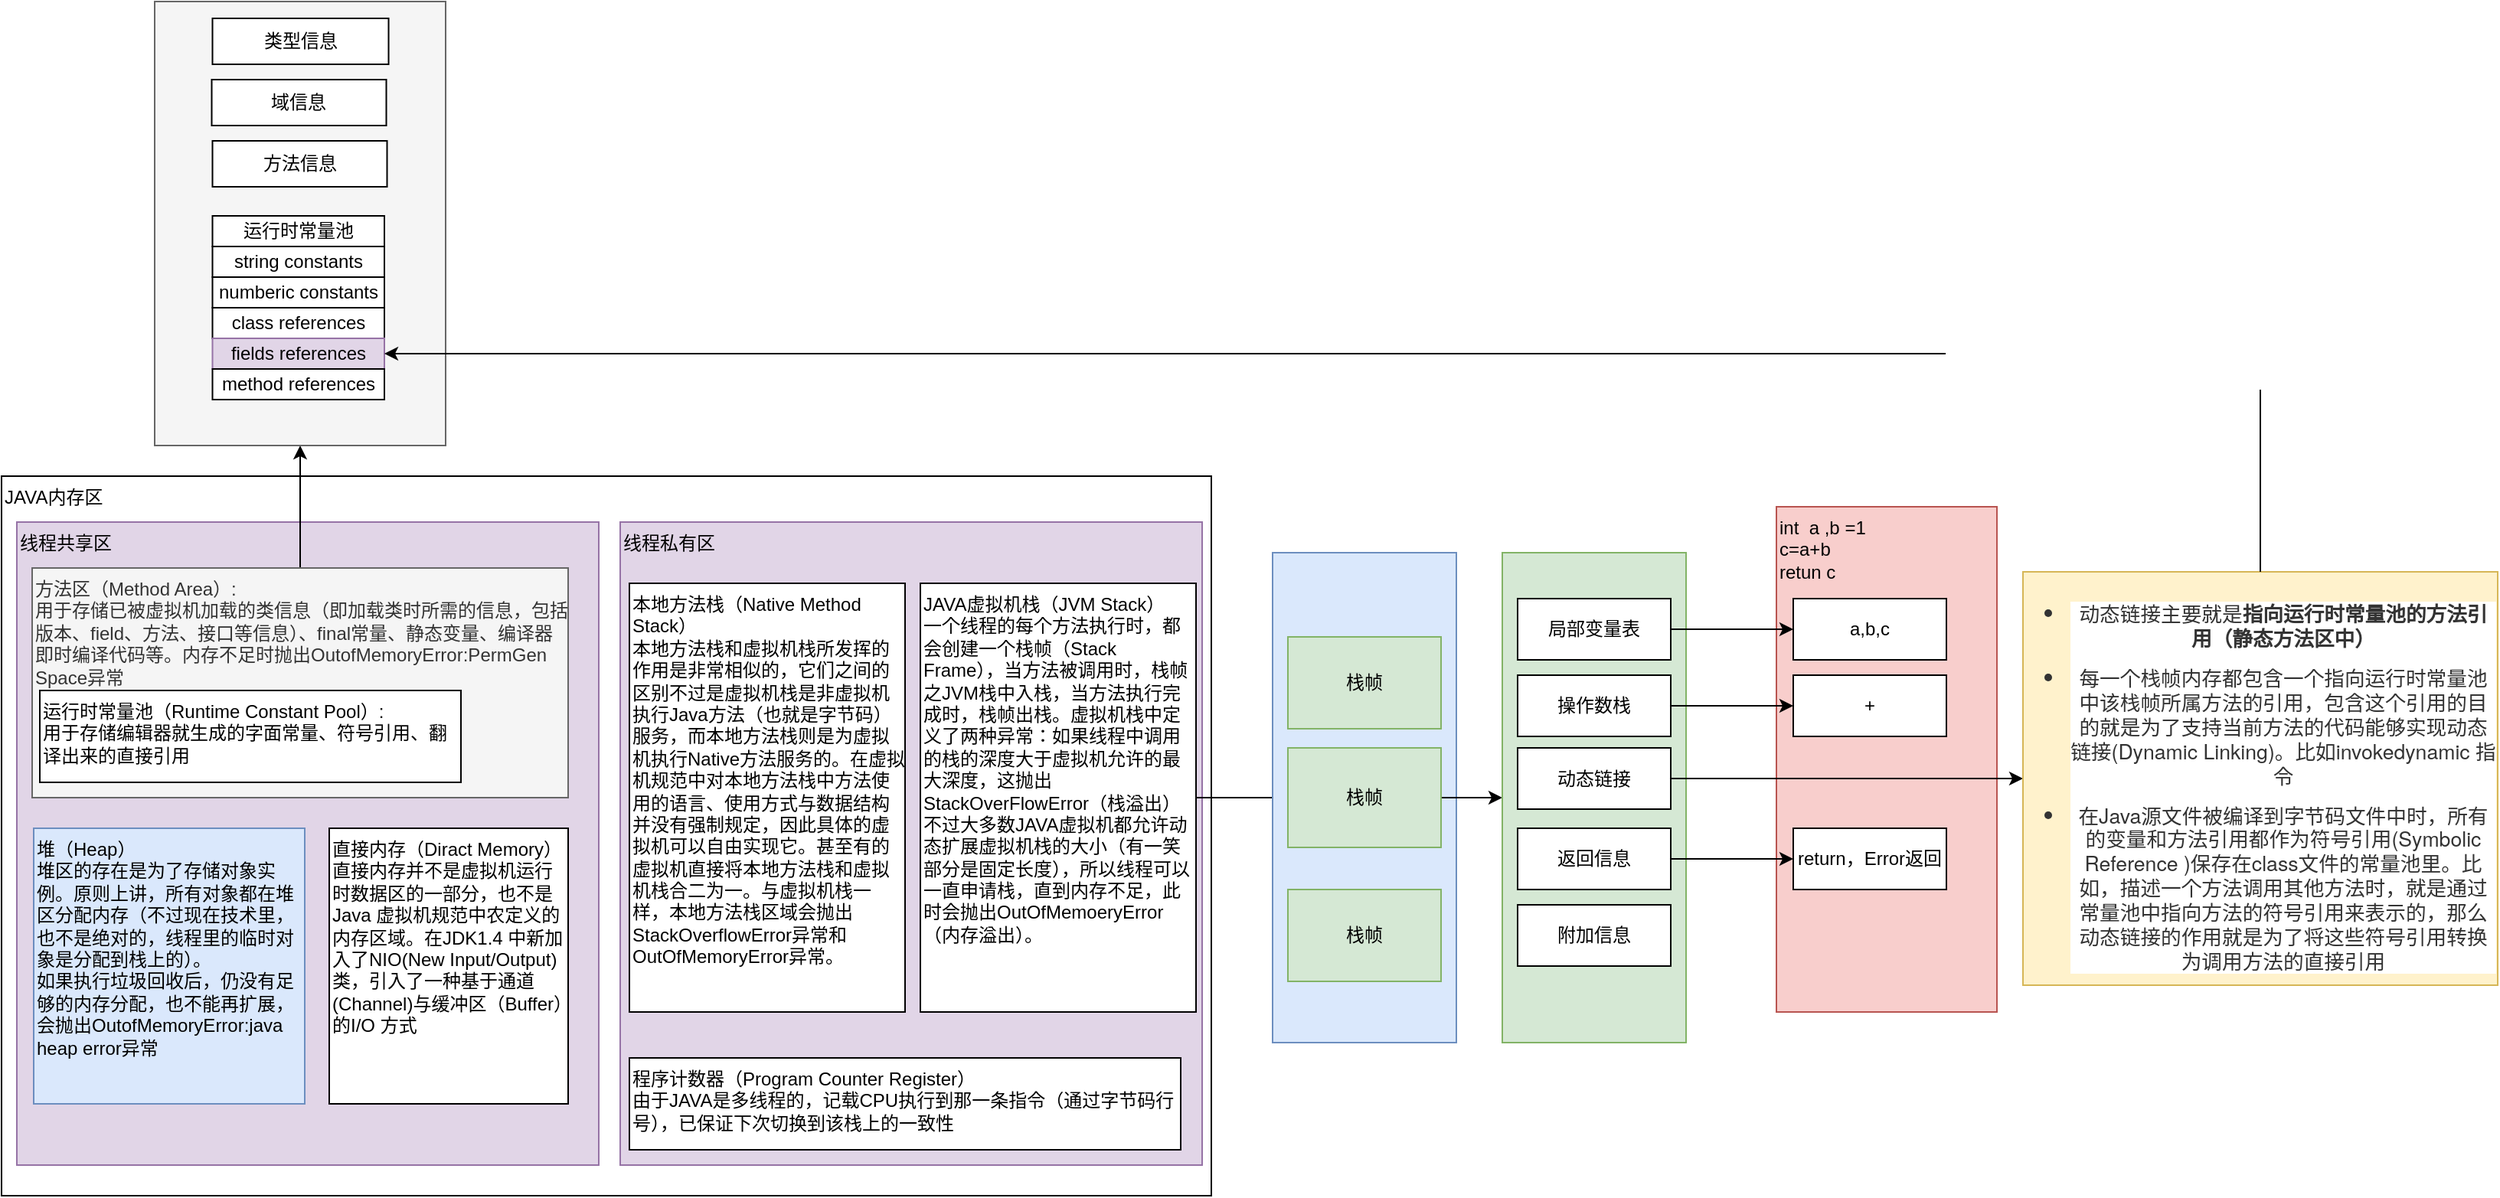 <mxfile version="17.2.5" type="github" pages="5">
  <diagram id="TDiGAL2X2Zq-7PlaV9LO" name="JVM全景">
    <mxGraphModel dx="1038" dy="2878" grid="1" gridSize="10" guides="1" tooltips="1" connect="1" arrows="1" fold="1" page="1" pageScale="1" pageWidth="827" pageHeight="1169" math="0" shadow="0">
      <root>
        <mxCell id="0" />
        <mxCell id="1" parent="0" />
        <mxCell id="9E3KLxwtJvIrnutbp77t-42" value="&lt;span style=&quot;&quot;&gt;int&amp;nbsp; a ,b =1&lt;/span&gt;&lt;br style=&quot;&quot;&gt;&lt;span style=&quot;&quot;&gt;c=a+b&lt;/span&gt;&lt;br style=&quot;&quot;&gt;&lt;div style=&quot;&quot;&gt;&lt;span&gt;retun c&lt;/span&gt;&lt;/div&gt;" style="rounded=0;whiteSpace=wrap;html=1;align=left;verticalAlign=top;fillColor=#f8cecc;strokeColor=#b85450;" parent="1" vertex="1">
          <mxGeometry x="1169" y="-1120" width="144" height="330" as="geometry" />
        </mxCell>
        <mxCell id="9E3KLxwtJvIrnutbp77t-6" value="JAVA内存区" style="rounded=0;whiteSpace=wrap;html=1;align=left;verticalAlign=top;" parent="1" vertex="1">
          <mxGeometry x="10" y="-1140" width="790" height="470" as="geometry" />
        </mxCell>
        <mxCell id="9E3KLxwtJvIrnutbp77t-7" value="线程共享区" style="rounded=0;whiteSpace=wrap;html=1;align=left;verticalAlign=top;fillColor=#e1d5e7;strokeColor=#9673a6;" parent="1" vertex="1">
          <mxGeometry x="20" y="-1110" width="380" height="420" as="geometry" />
        </mxCell>
        <mxCell id="9E3KLxwtJvIrnutbp77t-8" value="线程私有区" style="rounded=0;whiteSpace=wrap;html=1;align=left;verticalAlign=top;fillColor=#e1d5e7;strokeColor=#9673a6;" parent="1" vertex="1">
          <mxGeometry x="414" y="-1110" width="380" height="420" as="geometry" />
        </mxCell>
        <mxCell id="9E3KLxwtJvIrnutbp77t-48" value="" style="edgeStyle=orthogonalEdgeStyle;rounded=0;orthogonalLoop=1;jettySize=auto;html=1;" parent="1" source="9E3KLxwtJvIrnutbp77t-9" target="9E3KLxwtJvIrnutbp77t-47" edge="1">
          <mxGeometry relative="1" as="geometry" />
        </mxCell>
        <mxCell id="9E3KLxwtJvIrnutbp77t-9" value="方法区（Method Area）:&lt;br&gt;用于存储已被虚拟机加载的类信息（即加载类时所需的信息，包括版本、field、方法、接口等信息）、final常量、静态变量、编译器即时编译代码等。内存不足时抛出OutofMemoryError:PermGen Space异常" style="rounded=0;whiteSpace=wrap;html=1;align=left;verticalAlign=top;fillColor=#f5f5f5;fontColor=#333333;strokeColor=#666666;" parent="1" vertex="1">
          <mxGeometry x="30" y="-1080" width="350" height="150" as="geometry" />
        </mxCell>
        <mxCell id="9E3KLxwtJvIrnutbp77t-10" value="运行时常量池（Runtime Constant Pool）:&lt;br&gt;用于存储编辑器就生成的字面常量、符号引用、翻译出来的直接引用" style="rounded=0;whiteSpace=wrap;html=1;align=left;verticalAlign=top;" parent="1" vertex="1">
          <mxGeometry x="35" y="-1000" width="275" height="60" as="geometry" />
        </mxCell>
        <mxCell id="9E3KLxwtJvIrnutbp77t-11" value="堆（Heap）&lt;br&gt;堆区的存在是为了存储对象实例。原则上讲，所有对象都在堆区分配内存（不过现在技术里，也不是绝对的，线程里的临时对象是分配到栈上的）。&lt;br&gt;如果执行垃圾回收后，仍没有足够的内存分配，也不能再扩展，会抛出OutofMemoryError:java heap error异常" style="rounded=0;whiteSpace=wrap;html=1;align=left;verticalAlign=top;fillColor=#dae8fc;strokeColor=#6c8ebf;" parent="1" vertex="1">
          <mxGeometry x="31" y="-910" width="177" height="180" as="geometry" />
        </mxCell>
        <mxCell id="9E3KLxwtJvIrnutbp77t-12" value="直接内存（Diract Memory）&lt;br&gt;&lt;div&gt;直接内存并不是虚拟机运行时数据区的一部分，也不是Java 虚拟机规范中农定义的内存区域。在JDK1.4 中新加入了NIO(New Input/Output)类，引入了一种基于通道(Channel)与缓冲区（Buffer）的I/O 方式&lt;/div&gt;" style="rounded=0;whiteSpace=wrap;html=1;align=left;verticalAlign=top;" parent="1" vertex="1">
          <mxGeometry x="224" y="-910" width="156" height="180" as="geometry" />
        </mxCell>
        <mxCell id="9E3KLxwtJvIrnutbp77t-13" value="本地方法栈（Native Method Stack）&lt;br&gt;&lt;div&gt;本地方法栈和虚拟机栈所发挥的作用是非常相似的，它们之间的区别不过是虚拟机栈是非虚拟机执行Java方法（也就是字节码）服务，而本地方法栈则是为虚拟机执行Native方法服务的。在虚拟机规范中对本地方法栈中方法使用的语言、使用方式与数据结构并没有强制规定，因此具体的虚拟机可以自由实现它。甚至有的虚拟机直接将本地方法栈和虚拟机栈合二为一。与虚拟机栈一样，本地方法栈区域会抛出StackOverflowError异常和OutOfMemoryError异常。&lt;/div&gt;" style="rounded=0;whiteSpace=wrap;html=1;align=left;verticalAlign=top;" parent="1" vertex="1">
          <mxGeometry x="420" y="-1070" width="180" height="280" as="geometry" />
        </mxCell>
        <mxCell id="9E3KLxwtJvIrnutbp77t-14" value="JAVA虚拟机栈（JVM Stack）&lt;br&gt;一个线程的每个方法执行时，都会创建一个栈帧（Stack Frame），当方法被调用时，栈帧之JVM栈中入栈，当方法执行完成时，栈帧出栈。虚拟机栈中定义了两种异常：如果线程中调用的栈的深度大于虚拟机允许的最大深度，这抛出StackOverFlowError（栈溢出）不过大多数JAVA虚拟机都允许动态扩展虚拟机栈的大小（有一笑部分是固定长度），所以线程可以一直申请栈，直到内存不足，此时会抛出OutOfMemoeryError（内存溢出）。" style="rounded=0;whiteSpace=wrap;html=1;align=left;verticalAlign=top;" parent="1" vertex="1">
          <mxGeometry x="610" y="-1070" width="180" height="280" as="geometry" />
        </mxCell>
        <mxCell id="9E3KLxwtJvIrnutbp77t-15" value="" style="endArrow=none;html=1;rounded=0;exitX=1;exitY=0.5;exitDx=0;exitDy=0;" parent="1" source="9E3KLxwtJvIrnutbp77t-14" edge="1">
          <mxGeometry width="50" height="50" relative="1" as="geometry">
            <mxPoint x="790" y="-880" as="sourcePoint" />
            <mxPoint x="840" y="-930" as="targetPoint" />
          </mxGeometry>
        </mxCell>
        <mxCell id="9E3KLxwtJvIrnutbp77t-16" value="" style="rounded=0;whiteSpace=wrap;html=1;fillColor=#dae8fc;strokeColor=#6c8ebf;" parent="1" vertex="1">
          <mxGeometry x="840" y="-1090" width="120" height="320" as="geometry" />
        </mxCell>
        <mxCell id="9E3KLxwtJvIrnutbp77t-19" value="栈帧" style="rounded=0;whiteSpace=wrap;html=1;fillColor=#d5e8d4;strokeColor=#82b366;" parent="1" vertex="1">
          <mxGeometry x="850" y="-1035" width="100" height="60" as="geometry" />
        </mxCell>
        <mxCell id="9E3KLxwtJvIrnutbp77t-22" style="edgeStyle=orthogonalEdgeStyle;rounded=0;orthogonalLoop=1;jettySize=auto;html=1;exitX=1;exitY=0.5;exitDx=0;exitDy=0;" parent="1" source="9E3KLxwtJvIrnutbp77t-20" edge="1">
          <mxGeometry relative="1" as="geometry">
            <mxPoint x="990" y="-930" as="targetPoint" />
          </mxGeometry>
        </mxCell>
        <mxCell id="9E3KLxwtJvIrnutbp77t-20" value="栈帧" style="rounded=0;whiteSpace=wrap;html=1;fillColor=#d5e8d4;strokeColor=#82b366;" parent="1" vertex="1">
          <mxGeometry x="850" y="-962.5" width="100" height="65" as="geometry" />
        </mxCell>
        <mxCell id="9E3KLxwtJvIrnutbp77t-21" value="栈帧" style="rounded=0;whiteSpace=wrap;html=1;fillColor=#d5e8d4;strokeColor=#82b366;" parent="1" vertex="1">
          <mxGeometry x="850" y="-870" width="100" height="60" as="geometry" />
        </mxCell>
        <mxCell id="9E3KLxwtJvIrnutbp77t-23" value="" style="rounded=0;whiteSpace=wrap;html=1;fillColor=#d5e8d4;strokeColor=#82b366;" parent="1" vertex="1">
          <mxGeometry x="990" y="-1090" width="120" height="320" as="geometry" />
        </mxCell>
        <mxCell id="9E3KLxwtJvIrnutbp77t-32" value="" style="edgeStyle=orthogonalEdgeStyle;rounded=0;orthogonalLoop=1;jettySize=auto;html=1;" parent="1" source="9E3KLxwtJvIrnutbp77t-24" target="9E3KLxwtJvIrnutbp77t-31" edge="1">
          <mxGeometry relative="1" as="geometry" />
        </mxCell>
        <mxCell id="9E3KLxwtJvIrnutbp77t-24" value="局部变量表" style="rounded=0;whiteSpace=wrap;html=1;" parent="1" vertex="1">
          <mxGeometry x="1000" y="-1060" width="100" height="40" as="geometry" />
        </mxCell>
        <mxCell id="9E3KLxwtJvIrnutbp77t-39" value="" style="edgeStyle=orthogonalEdgeStyle;rounded=0;orthogonalLoop=1;jettySize=auto;html=1;" parent="1" source="9E3KLxwtJvIrnutbp77t-25" target="9E3KLxwtJvIrnutbp77t-38" edge="1">
          <mxGeometry relative="1" as="geometry" />
        </mxCell>
        <mxCell id="9E3KLxwtJvIrnutbp77t-25" value="操作数栈" style="rounded=0;whiteSpace=wrap;html=1;" parent="1" vertex="1">
          <mxGeometry x="1000" y="-1010" width="100" height="40" as="geometry" />
        </mxCell>
        <mxCell id="9E3KLxwtJvIrnutbp77t-45" value="" style="edgeStyle=orthogonalEdgeStyle;rounded=0;orthogonalLoop=1;jettySize=auto;html=1;" parent="1" source="9E3KLxwtJvIrnutbp77t-26" target="9E3KLxwtJvIrnutbp77t-44" edge="1">
          <mxGeometry relative="1" as="geometry" />
        </mxCell>
        <mxCell id="9E3KLxwtJvIrnutbp77t-26" value="动态链接" style="rounded=0;whiteSpace=wrap;html=1;" parent="1" vertex="1">
          <mxGeometry x="1000" y="-962.5" width="100" height="40" as="geometry" />
        </mxCell>
        <mxCell id="9E3KLxwtJvIrnutbp77t-41" value="" style="edgeStyle=orthogonalEdgeStyle;rounded=0;orthogonalLoop=1;jettySize=auto;html=1;" parent="1" source="9E3KLxwtJvIrnutbp77t-27" target="9E3KLxwtJvIrnutbp77t-40" edge="1">
          <mxGeometry relative="1" as="geometry" />
        </mxCell>
        <mxCell id="9E3KLxwtJvIrnutbp77t-27" value="返回信息" style="rounded=0;whiteSpace=wrap;html=1;" parent="1" vertex="1">
          <mxGeometry x="1000" y="-910" width="100" height="40" as="geometry" />
        </mxCell>
        <mxCell id="9E3KLxwtJvIrnutbp77t-28" value="附加信息" style="rounded=0;whiteSpace=wrap;html=1;" parent="1" vertex="1">
          <mxGeometry x="1000" y="-860" width="100" height="40" as="geometry" />
        </mxCell>
        <mxCell id="9E3KLxwtJvIrnutbp77t-31" value="a,b,c" style="rounded=0;whiteSpace=wrap;html=1;" parent="1" vertex="1">
          <mxGeometry x="1180" y="-1060" width="100" height="40" as="geometry" />
        </mxCell>
        <mxCell id="9E3KLxwtJvIrnutbp77t-38" value="+" style="rounded=0;whiteSpace=wrap;html=1;" parent="1" vertex="1">
          <mxGeometry x="1180" y="-1010" width="100" height="40" as="geometry" />
        </mxCell>
        <mxCell id="9E3KLxwtJvIrnutbp77t-40" value="return，Error返回" style="rounded=0;whiteSpace=wrap;html=1;" parent="1" vertex="1">
          <mxGeometry x="1180" y="-910" width="100" height="40" as="geometry" />
        </mxCell>
        <mxCell id="9E3KLxwtJvIrnutbp77t-44" value="&lt;ul style=&quot;margin: 0px 0px 0px 30px ; padding: 0px ; color: rgb(51 , 51 , 51) ; font-family: &amp;#34;pingfang sc&amp;#34; , &amp;#34;microsoft yahei&amp;#34; , &amp;#34;helvetica neue&amp;#34; , &amp;#34;helvetica&amp;#34; , &amp;#34;arial&amp;#34; , sans-serif ; font-size: 13.333px ; background-color: rgb(255 , 255 , 255)&quot;&gt;&lt;li id=&quot;35-动态链接或指向运行时常量池的方法引用&quot; style=&quot;margin: 0px ; padding: 0px ; list-style: disc&quot;&gt;&lt;p style=&quot;margin: 10px auto ; padding: 0px&quot;&gt;动态链接主要就是&lt;strong style=&quot;margin: 0px ; padding: 0px&quot;&gt;指向运行时常量池的方法引用（静态方法区中）&lt;/strong&gt;&lt;/p&gt;&lt;/li&gt;&lt;li id=&quot;35-动态链接或指向运行时常量池的方法引用&quot; style=&quot;margin: 0px ; padding: 0px ; list-style: disc&quot;&gt;&lt;p style=&quot;margin: 10px auto ; padding: 0px&quot;&gt;每一个栈帧内存都包含一个指向运行时常量池中该栈帧所属方法的引用，包含这个引用的目的就是为了支持当前方法的代码能够实现动态链接(Dynamic Linking)。比如invokedynamic 指令&lt;/p&gt;&lt;/li&gt;&lt;li style=&quot;margin: 0px ; padding: 0px ; list-style: disc&quot;&gt;在Java源文件被编译到字节码文件中时，所有的变量和方法引用都作为符号引用(Symbolic Reference )保存在class文件的常量池里。比如，描述一个方法调用其他方法时，就是通过常量池中指向方法的符号引用来表示的，那么动态链接的作用就是为了将这些符号引用转换为调用方法的直接引用&lt;/li&gt;&lt;/ul&gt;" style="whiteSpace=wrap;html=1;rounded=0;fillColor=#fff2cc;strokeColor=#d6b656;" parent="1" vertex="1">
          <mxGeometry x="1330" y="-1077.5" width="310" height="270" as="geometry" />
        </mxCell>
        <mxCell id="9E3KLxwtJvIrnutbp77t-62" value="" style="group" parent="1" vertex="1" connectable="0">
          <mxGeometry x="110" y="-1450" width="190" height="290" as="geometry" />
        </mxCell>
        <mxCell id="9E3KLxwtJvIrnutbp77t-47" value="" style="rounded=0;whiteSpace=wrap;html=1;align=left;verticalAlign=top;fillColor=#f5f5f5;fontColor=#333333;strokeColor=#666666;" parent="9E3KLxwtJvIrnutbp77t-62" vertex="1">
          <mxGeometry width="190" height="290" as="geometry" />
        </mxCell>
        <mxCell id="9E3KLxwtJvIrnutbp77t-49" value="类型信息" style="rounded=0;whiteSpace=wrap;html=1;" parent="9E3KLxwtJvIrnutbp77t-62" vertex="1">
          <mxGeometry x="37.75" y="11" width="115" height="30" as="geometry" />
        </mxCell>
        <mxCell id="9E3KLxwtJvIrnutbp77t-50" value="域信息" style="rounded=0;whiteSpace=wrap;html=1;" parent="9E3KLxwtJvIrnutbp77t-62" vertex="1">
          <mxGeometry x="37.25" y="51" width="114" height="30" as="geometry" />
        </mxCell>
        <mxCell id="9E3KLxwtJvIrnutbp77t-51" value="方法信息" style="rounded=0;whiteSpace=wrap;html=1;" parent="9E3KLxwtJvIrnutbp77t-62" vertex="1">
          <mxGeometry x="37.75" y="91" width="114" height="30" as="geometry" />
        </mxCell>
        <mxCell id="9E3KLxwtJvIrnutbp77t-55" value="运行时常量池" style="rounded=0;whiteSpace=wrap;html=1;" parent="9E3KLxwtJvIrnutbp77t-62" vertex="1">
          <mxGeometry x="37.75" y="140" width="112.25" height="20" as="geometry" />
        </mxCell>
        <mxCell id="9E3KLxwtJvIrnutbp77t-56" value="string constants" style="rounded=0;whiteSpace=wrap;html=1;" parent="9E3KLxwtJvIrnutbp77t-62" vertex="1">
          <mxGeometry x="37.75" y="160" width="112.25" height="20" as="geometry" />
        </mxCell>
        <mxCell id="9E3KLxwtJvIrnutbp77t-57" value="numberic constants" style="rounded=0;whiteSpace=wrap;html=1;" parent="9E3KLxwtJvIrnutbp77t-62" vertex="1">
          <mxGeometry x="37.75" y="180" width="112.25" height="20" as="geometry" />
        </mxCell>
        <mxCell id="9E3KLxwtJvIrnutbp77t-58" value="class references" style="rounded=0;whiteSpace=wrap;html=1;" parent="9E3KLxwtJvIrnutbp77t-62" vertex="1">
          <mxGeometry x="37.75" y="200" width="112.25" height="20" as="geometry" />
        </mxCell>
        <mxCell id="9E3KLxwtJvIrnutbp77t-59" value="fields references" style="rounded=0;whiteSpace=wrap;html=1;fillColor=#e1d5e7;strokeColor=#9673a6;" parent="9E3KLxwtJvIrnutbp77t-62" vertex="1">
          <mxGeometry x="37.75" y="220" width="112.25" height="20" as="geometry" />
        </mxCell>
        <mxCell id="9E3KLxwtJvIrnutbp77t-60" value="method references" style="rounded=0;whiteSpace=wrap;html=1;" parent="9E3KLxwtJvIrnutbp77t-62" vertex="1">
          <mxGeometry x="37.75" y="240" width="112.25" height="20" as="geometry" />
        </mxCell>
        <mxCell id="9E3KLxwtJvIrnutbp77t-61" style="edgeStyle=orthogonalEdgeStyle;rounded=0;orthogonalLoop=1;jettySize=auto;html=1;exitX=0.5;exitY=0;exitDx=0;exitDy=0;entryX=1;entryY=0.5;entryDx=0;entryDy=0;" parent="1" source="9E3KLxwtJvIrnutbp77t-44" target="9E3KLxwtJvIrnutbp77t-59" edge="1">
          <mxGeometry relative="1" as="geometry" />
        </mxCell>
        <mxCell id="9E3KLxwtJvIrnutbp77t-63" value="程序计数器（Program Counter Register）&lt;br&gt;由于JAVA是多线程的，记载CPU执行到那一条指令（通过字节码行号），已保证下次切换到该栈上的一致性" style="rounded=0;whiteSpace=wrap;html=1;align=left;verticalAlign=top;" parent="1" vertex="1">
          <mxGeometry x="420" y="-760" width="360" height="60" as="geometry" />
        </mxCell>
      </root>
    </mxGraphModel>
  </diagram>
  <diagram id="burU_bkRqCt5qxTcppua" name="数据中心演化史">
    <mxGraphModel dx="1038" dy="540" grid="1" gridSize="10" guides="1" tooltips="1" connect="1" arrows="1" fold="1" page="1" pageScale="1" pageWidth="827" pageHeight="1169" math="0" shadow="0">
      <root>
        <mxCell id="TquE0bGBpItUM3xQhQY0-0" />
        <mxCell id="TquE0bGBpItUM3xQhQY0-1" parent="TquE0bGBpItUM3xQhQY0-0" />
        <mxCell id="TquE0bGBpItUM3xQhQY0-48" value="数据中心演化" style="swimlane;childLayout=stackLayout;resizeParent=1;resizeParentMax=0;startSize=20;" parent="TquE0bGBpItUM3xQhQY0-1" vertex="1">
          <mxGeometry x="80" y="270" width="600" height="360" as="geometry" />
        </mxCell>
        <mxCell id="TquE0bGBpItUM3xQhQY0-49" value="" style="swimlane;startSize=20;" parent="TquE0bGBpItUM3xQhQY0-48" vertex="1">
          <mxGeometry y="20" width="120" height="340" as="geometry" />
        </mxCell>
        <mxCell id="TquE0bGBpItUM3xQhQY0-54" value="数据中心提供" style="whiteSpace=wrap;html=1;" parent="TquE0bGBpItUM3xQhQY0-49" vertex="1">
          <mxGeometry y="21" width="120" height="53" as="geometry" />
        </mxCell>
        <mxCell id="TquE0bGBpItUM3xQhQY0-56" value="应用架构" style="whiteSpace=wrap;html=1;" parent="TquE0bGBpItUM3xQhQY0-49" vertex="1">
          <mxGeometry y="74" width="120" height="53" as="geometry" />
        </mxCell>
        <mxCell id="TquE0bGBpItUM3xQhQY0-57" value="自动化" style="whiteSpace=wrap;html=1;" parent="TquE0bGBpItUM3xQhQY0-49" vertex="1">
          <mxGeometry y="127" width="120" height="53" as="geometry" />
        </mxCell>
        <mxCell id="TquE0bGBpItUM3xQhQY0-58" value="服务创建时间" style="whiteSpace=wrap;html=1;" parent="TquE0bGBpItUM3xQhQY0-49" vertex="1">
          <mxGeometry y="180" width="120" height="53" as="geometry" />
        </mxCell>
        <mxCell id="TquE0bGBpItUM3xQhQY0-59" value="服务生命周期" style="whiteSpace=wrap;html=1;" parent="TquE0bGBpItUM3xQhQY0-49" vertex="1">
          <mxGeometry y="233" width="120" height="53" as="geometry" />
        </mxCell>
        <mxCell id="TquE0bGBpItUM3xQhQY0-60" value="主要产品" style="whiteSpace=wrap;html=1;" parent="TquE0bGBpItUM3xQhQY0-49" vertex="1">
          <mxGeometry y="286" width="120" height="53" as="geometry" />
        </mxCell>
        <mxCell id="TquE0bGBpItUM3xQhQY0-50" value="Gen0 硬件" style="swimlane;startSize=20;" parent="TquE0bGBpItUM3xQhQY0-48" vertex="1">
          <mxGeometry x="120" y="20" width="120" height="340" as="geometry" />
        </mxCell>
        <mxCell id="TquE0bGBpItUM3xQhQY0-61" value="硬件服务器运行单一的服务/应用" style="whiteSpace=wrap;html=1;" parent="TquE0bGBpItUM3xQhQY0-50" vertex="1">
          <mxGeometry y="21" width="120" height="53" as="geometry" />
        </mxCell>
        <mxCell id="TquE0bGBpItUM3xQhQY0-62" value="烟囱" style="whiteSpace=wrap;html=1;" parent="TquE0bGBpItUM3xQhQY0-50" vertex="1">
          <mxGeometry y="74" width="120" height="53" as="geometry" />
        </mxCell>
        <mxCell id="TquE0bGBpItUM3xQhQY0-63" value="无" style="whiteSpace=wrap;html=1;" parent="TquE0bGBpItUM3xQhQY0-50" vertex="1">
          <mxGeometry y="127" width="120" height="53" as="geometry" />
        </mxCell>
        <mxCell id="TquE0bGBpItUM3xQhQY0-64" value="weeks/单" style="whiteSpace=wrap;html=1;" parent="TquE0bGBpItUM3xQhQY0-50" vertex="1">
          <mxGeometry y="180" width="120" height="53" as="geometry" />
        </mxCell>
        <mxCell id="TquE0bGBpItUM3xQhQY0-65" value="年" style="whiteSpace=wrap;html=1;" parent="TquE0bGBpItUM3xQhQY0-50" vertex="1">
          <mxGeometry y="233" width="120" height="53" as="geometry" />
        </mxCell>
        <mxCell id="TquE0bGBpItUM3xQhQY0-66" value="DELL,HP,BIG-IP硬件" style="whiteSpace=wrap;html=1;" parent="TquE0bGBpItUM3xQhQY0-50" vertex="1">
          <mxGeometry y="286" width="120" height="53" as="geometry" />
        </mxCell>
        <mxCell id="TquE0bGBpItUM3xQhQY0-51" value="Gen1 虚拟化" style="swimlane;startSize=20;" parent="TquE0bGBpItUM3xQhQY0-48" vertex="1">
          <mxGeometry x="240" y="20" width="120" height="340" as="geometry" />
        </mxCell>
        <mxCell id="TquE0bGBpItUM3xQhQY0-67" value="硬件服务器运行单一的服务/应用" style="whiteSpace=wrap;html=1;" parent="TquE0bGBpItUM3xQhQY0-51" vertex="1">
          <mxGeometry y="21" width="120" height="53" as="geometry" />
        </mxCell>
        <mxCell id="TquE0bGBpItUM3xQhQY0-68" value="SOA" style="whiteSpace=wrap;html=1;" parent="TquE0bGBpItUM3xQhQY0-51" vertex="1">
          <mxGeometry y="74" width="120" height="53" as="geometry" />
        </mxCell>
        <mxCell id="TquE0bGBpItUM3xQhQY0-69" value="很少" style="whiteSpace=wrap;html=1;" parent="TquE0bGBpItUM3xQhQY0-51" vertex="1">
          <mxGeometry y="127" width="120" height="53" as="geometry" />
        </mxCell>
        <mxCell id="TquE0bGBpItUM3xQhQY0-70" value="days/单" style="whiteSpace=wrap;html=1;" parent="TquE0bGBpItUM3xQhQY0-51" vertex="1">
          <mxGeometry y="180" width="120" height="53" as="geometry" />
        </mxCell>
        <mxCell id="TquE0bGBpItUM3xQhQY0-71" value="年" style="whiteSpace=wrap;html=1;" parent="TquE0bGBpItUM3xQhQY0-51" vertex="1">
          <mxGeometry y="233" width="120" height="53" as="geometry" />
        </mxCell>
        <mxCell id="TquE0bGBpItUM3xQhQY0-72" value="WMWare，Xen，BIG-IP VE" style="whiteSpace=wrap;html=1;" parent="TquE0bGBpItUM3xQhQY0-51" vertex="1">
          <mxGeometry y="286" width="120" height="53" as="geometry" />
        </mxCell>
        <mxCell id="TquE0bGBpItUM3xQhQY0-52" value="Gen2 资源池化" style="swimlane;startSize=20;" parent="TquE0bGBpItUM3xQhQY0-48" vertex="1">
          <mxGeometry x="360" y="20" width="120" height="340" as="geometry" />
        </mxCell>
        <mxCell id="TquE0bGBpItUM3xQhQY0-73" value="虚拟化服务器运行单一的服务/应用" style="whiteSpace=wrap;html=1;" parent="TquE0bGBpItUM3xQhQY0-52" vertex="1">
          <mxGeometry y="21" width="120" height="53" as="geometry" />
        </mxCell>
        <mxCell id="TquE0bGBpItUM3xQhQY0-74" value="服务化" style="whiteSpace=wrap;html=1;" parent="TquE0bGBpItUM3xQhQY0-52" vertex="1">
          <mxGeometry y="74" width="120" height="53" as="geometry" />
        </mxCell>
        <mxCell id="TquE0bGBpItUM3xQhQY0-75" value="混合" style="whiteSpace=wrap;html=1;" parent="TquE0bGBpItUM3xQhQY0-52" vertex="1">
          <mxGeometry y="127" width="120" height="53" as="geometry" />
        </mxCell>
        <mxCell id="TquE0bGBpItUM3xQhQY0-76" value="分钟/自服务+自动扩展" style="whiteSpace=wrap;html=1;" parent="TquE0bGBpItUM3xQhQY0-52" vertex="1">
          <mxGeometry y="180" width="120" height="53" as="geometry" />
        </mxCell>
        <mxCell id="TquE0bGBpItUM3xQhQY0-77" value="月/天" style="whiteSpace=wrap;html=1;" parent="TquE0bGBpItUM3xQhQY0-52" vertex="1">
          <mxGeometry y="233" width="120" height="53" as="geometry" />
        </mxCell>
        <mxCell id="TquE0bGBpItUM3xQhQY0-78" value="AWS,OpenStack,&lt;br&gt;Cisco ACI" style="whiteSpace=wrap;html=1;" parent="TquE0bGBpItUM3xQhQY0-52" vertex="1">
          <mxGeometry y="286" width="120" height="53" as="geometry" />
        </mxCell>
        <mxCell id="TquE0bGBpItUM3xQhQY0-53" value="Gen3 容器化 云化" style="swimlane;startSize=20;" parent="TquE0bGBpItUM3xQhQY0-48" vertex="1">
          <mxGeometry x="480" y="20" width="120" height="340" as="geometry" />
        </mxCell>
        <mxCell id="TquE0bGBpItUM3xQhQY0-79" value="CPU,内存和存储池+Paas框架" style="whiteSpace=wrap;html=1;" parent="TquE0bGBpItUM3xQhQY0-53" vertex="1">
          <mxGeometry y="21" width="120" height="53" as="geometry" />
        </mxCell>
        <mxCell id="TquE0bGBpItUM3xQhQY0-80" value="微服务" style="whiteSpace=wrap;html=1;" parent="TquE0bGBpItUM3xQhQY0-53" vertex="1">
          <mxGeometry y="74" width="120" height="53" as="geometry" />
        </mxCell>
        <mxCell id="TquE0bGBpItUM3xQhQY0-81" value="100%" style="whiteSpace=wrap;html=1;" parent="TquE0bGBpItUM3xQhQY0-53" vertex="1">
          <mxGeometry y="127" width="120" height="53" as="geometry" />
        </mxCell>
        <mxCell id="TquE0bGBpItUM3xQhQY0-82" value="秒" style="whiteSpace=wrap;html=1;" parent="TquE0bGBpItUM3xQhQY0-53" vertex="1">
          <mxGeometry y="180" width="120" height="53" as="geometry" />
        </mxCell>
        <mxCell id="TquE0bGBpItUM3xQhQY0-83" value="秒" style="whiteSpace=wrap;html=1;" parent="TquE0bGBpItUM3xQhQY0-53" vertex="1">
          <mxGeometry y="233" width="120" height="53" as="geometry" />
        </mxCell>
        <mxCell id="TquE0bGBpItUM3xQhQY0-84" value="容器：K8S,DOCKER" style="whiteSpace=wrap;html=1;" parent="TquE0bGBpItUM3xQhQY0-53" vertex="1">
          <mxGeometry y="286" width="120" height="53" as="geometry" />
        </mxCell>
      </root>
    </mxGraphModel>
  </diagram>
  <diagram id="2PSrz5f2pjEyQIpFIhBG" name="FLINK初级">
    <mxGraphModel dx="1038" dy="540" grid="1" gridSize="10" guides="1" tooltips="1" connect="1" arrows="1" fold="1" page="1" pageScale="1" pageWidth="827" pageHeight="1169" math="0" shadow="0">
      <root>
        <mxCell id="eYndfs54rPFblCkkmIbf-0" />
        <mxCell id="eYndfs54rPFblCkkmIbf-1" parent="eYndfs54rPFblCkkmIbf-0" />
        <mxCell id="eYndfs54rPFblCkkmIbf-2" value="手机支付" style="rounded=0;whiteSpace=wrap;html=1;" parent="eYndfs54rPFblCkkmIbf-1" vertex="1">
          <mxGeometry x="80" y="80" width="120" height="60" as="geometry" />
        </mxCell>
        <mxCell id="eYndfs54rPFblCkkmIbf-3" value="网银支付" style="rounded=0;whiteSpace=wrap;html=1;" parent="eYndfs54rPFblCkkmIbf-1" vertex="1">
          <mxGeometry x="80" y="160" width="120" height="60" as="geometry" />
        </mxCell>
        <mxCell id="eYndfs54rPFblCkkmIbf-4" value="ATM支付" style="rounded=0;whiteSpace=wrap;html=1;" parent="eYndfs54rPFblCkkmIbf-1" vertex="1">
          <mxGeometry x="80" y="240" width="120" height="60" as="geometry" />
        </mxCell>
        <mxCell id="eYndfs54rPFblCkkmIbf-5" value="POS支付" style="rounded=0;whiteSpace=wrap;html=1;" parent="eYndfs54rPFblCkkmIbf-1" vertex="1">
          <mxGeometry x="80" y="320" width="120" height="60" as="geometry" />
        </mxCell>
        <mxCell id="eYndfs54rPFblCkkmIbf-23" style="edgeStyle=orthogonalEdgeStyle;rounded=0;orthogonalLoop=1;jettySize=auto;html=1;entryX=0;entryY=0.5;entryDx=0;entryDy=0;" parent="eYndfs54rPFblCkkmIbf-1" source="eYndfs54rPFblCkkmIbf-6" target="eYndfs54rPFblCkkmIbf-14" edge="1">
          <mxGeometry relative="1" as="geometry" />
        </mxCell>
        <mxCell id="eYndfs54rPFblCkkmIbf-6" value="数据采集&lt;br&gt;KAFKAPI" style="rounded=0;whiteSpace=wrap;html=1;" parent="eYndfs54rPFblCkkmIbf-1" vertex="1">
          <mxGeometry x="280" y="200" width="120" height="60" as="geometry" />
        </mxCell>
        <mxCell id="eYndfs54rPFblCkkmIbf-8" value="" style="endArrow=classic;html=1;rounded=0;entryX=0;entryY=0.5;entryDx=0;entryDy=0;exitX=1;exitY=0.5;exitDx=0;exitDy=0;" parent="eYndfs54rPFblCkkmIbf-1" source="eYndfs54rPFblCkkmIbf-2" target="eYndfs54rPFblCkkmIbf-6" edge="1">
          <mxGeometry width="50" height="50" relative="1" as="geometry">
            <mxPoint x="160" y="220" as="sourcePoint" />
            <mxPoint x="210" y="170" as="targetPoint" />
          </mxGeometry>
        </mxCell>
        <mxCell id="eYndfs54rPFblCkkmIbf-11" value="" style="endArrow=classic;html=1;rounded=0;entryX=0;entryY=0.5;entryDx=0;entryDy=0;exitX=1;exitY=0.5;exitDx=0;exitDy=0;" parent="eYndfs54rPFblCkkmIbf-1" source="eYndfs54rPFblCkkmIbf-3" target="eYndfs54rPFblCkkmIbf-6" edge="1">
          <mxGeometry width="50" height="50" relative="1" as="geometry">
            <mxPoint x="210" y="120" as="sourcePoint" />
            <mxPoint x="290" y="240" as="targetPoint" />
          </mxGeometry>
        </mxCell>
        <mxCell id="eYndfs54rPFblCkkmIbf-12" value="" style="endArrow=classic;html=1;rounded=0;entryX=0;entryY=0.5;entryDx=0;entryDy=0;exitX=1;exitY=0.5;exitDx=0;exitDy=0;" parent="eYndfs54rPFblCkkmIbf-1" source="eYndfs54rPFblCkkmIbf-4" target="eYndfs54rPFblCkkmIbf-6" edge="1">
          <mxGeometry width="50" height="50" relative="1" as="geometry">
            <mxPoint x="220" y="130" as="sourcePoint" />
            <mxPoint x="300" y="250" as="targetPoint" />
          </mxGeometry>
        </mxCell>
        <mxCell id="eYndfs54rPFblCkkmIbf-13" value="" style="endArrow=classic;html=1;rounded=0;entryX=0;entryY=0.5;entryDx=0;entryDy=0;exitX=1;exitY=0.5;exitDx=0;exitDy=0;" parent="eYndfs54rPFblCkkmIbf-1" source="eYndfs54rPFblCkkmIbf-5" target="eYndfs54rPFblCkkmIbf-6" edge="1">
          <mxGeometry width="50" height="50" relative="1" as="geometry">
            <mxPoint x="230" y="140" as="sourcePoint" />
            <mxPoint x="310" y="260" as="targetPoint" />
          </mxGeometry>
        </mxCell>
        <mxCell id="eYndfs54rPFblCkkmIbf-20" style="edgeStyle=orthogonalEdgeStyle;rounded=0;orthogonalLoop=1;jettySize=auto;html=1;exitX=1;exitY=0.5;exitDx=0;exitDy=0;" parent="eYndfs54rPFblCkkmIbf-1" source="eYndfs54rPFblCkkmIbf-14" target="eYndfs54rPFblCkkmIbf-16" edge="1">
          <mxGeometry relative="1" as="geometry" />
        </mxCell>
        <mxCell id="eYndfs54rPFblCkkmIbf-14" value="FLINK" style="rounded=0;whiteSpace=wrap;html=1;" parent="eYndfs54rPFblCkkmIbf-1" vertex="1">
          <mxGeometry x="460" y="200" width="120" height="60" as="geometry" />
        </mxCell>
        <mxCell id="eYndfs54rPFblCkkmIbf-15" value="机器学习评分模型" style="rounded=0;whiteSpace=wrap;html=1;" parent="eYndfs54rPFblCkkmIbf-1" vertex="1">
          <mxGeometry x="460" y="330" width="120" height="60" as="geometry" />
        </mxCell>
        <mxCell id="eYndfs54rPFblCkkmIbf-16" value="KAFKA" style="shape=datastore;whiteSpace=wrap;html=1;" parent="eYndfs54rPFblCkkmIbf-1" vertex="1">
          <mxGeometry x="640" y="200" width="100" height="60" as="geometry" />
        </mxCell>
        <mxCell id="eYndfs54rPFblCkkmIbf-17" value="BI展示" style="rounded=0;whiteSpace=wrap;html=1;" parent="eYndfs54rPFblCkkmIbf-1" vertex="1">
          <mxGeometry x="800" y="200" width="120" height="60" as="geometry" />
        </mxCell>
        <mxCell id="eYndfs54rPFblCkkmIbf-18" value="支付网关风险控制" style="rounded=0;whiteSpace=wrap;html=1;" parent="eYndfs54rPFblCkkmIbf-1" vertex="1">
          <mxGeometry x="800" y="100" width="120" height="60" as="geometry" />
        </mxCell>
        <mxCell id="eYndfs54rPFblCkkmIbf-19" value="交易记录存储和分析" style="rounded=0;whiteSpace=wrap;html=1;" parent="eYndfs54rPFblCkkmIbf-1" vertex="1">
          <mxGeometry x="800" y="300" width="120" height="60" as="geometry" />
        </mxCell>
        <mxCell id="eYndfs54rPFblCkkmIbf-22" value="" style="endArrow=classic;startArrow=classic;html=1;rounded=0;entryX=0.5;entryY=1;entryDx=0;entryDy=0;exitX=0.5;exitY=0;exitDx=0;exitDy=0;" parent="eYndfs54rPFblCkkmIbf-1" source="eYndfs54rPFblCkkmIbf-15" target="eYndfs54rPFblCkkmIbf-14" edge="1">
          <mxGeometry width="50" height="50" relative="1" as="geometry">
            <mxPoint x="510" y="320" as="sourcePoint" />
            <mxPoint x="560" y="270" as="targetPoint" />
          </mxGeometry>
        </mxCell>
        <mxCell id="eYndfs54rPFblCkkmIbf-24" value="" style="endArrow=classic;html=1;rounded=0;entryX=0;entryY=0.5;entryDx=0;entryDy=0;exitX=1;exitY=0.5;exitDx=0;exitDy=0;" parent="eYndfs54rPFblCkkmIbf-1" source="eYndfs54rPFblCkkmIbf-16" target="eYndfs54rPFblCkkmIbf-18" edge="1">
          <mxGeometry width="50" height="50" relative="1" as="geometry">
            <mxPoint x="750" y="230" as="sourcePoint" />
            <mxPoint x="800" y="180" as="targetPoint" />
          </mxGeometry>
        </mxCell>
        <mxCell id="eYndfs54rPFblCkkmIbf-25" value="" style="endArrow=classic;html=1;rounded=0;entryX=0;entryY=0.5;entryDx=0;entryDy=0;exitX=1;exitY=0.5;exitDx=0;exitDy=0;" parent="eYndfs54rPFblCkkmIbf-1" source="eYndfs54rPFblCkkmIbf-16" target="eYndfs54rPFblCkkmIbf-17" edge="1">
          <mxGeometry width="50" height="50" relative="1" as="geometry">
            <mxPoint x="750" y="240" as="sourcePoint" />
            <mxPoint x="810" y="140" as="targetPoint" />
          </mxGeometry>
        </mxCell>
        <mxCell id="eYndfs54rPFblCkkmIbf-26" value="" style="endArrow=classic;html=1;rounded=0;entryX=0;entryY=0.5;entryDx=0;entryDy=0;exitX=1;exitY=0.5;exitDx=0;exitDy=0;" parent="eYndfs54rPFblCkkmIbf-1" source="eYndfs54rPFblCkkmIbf-16" target="eYndfs54rPFblCkkmIbf-19" edge="1">
          <mxGeometry width="50" height="50" relative="1" as="geometry">
            <mxPoint x="760" y="250" as="sourcePoint" />
            <mxPoint x="820" y="150" as="targetPoint" />
          </mxGeometry>
        </mxCell>
        <mxCell id="eYndfs54rPFblCkkmIbf-30" value="" style="edgeStyle=orthogonalEdgeStyle;rounded=0;orthogonalLoop=1;jettySize=auto;html=1;" parent="eYndfs54rPFblCkkmIbf-1" source="eYndfs54rPFblCkkmIbf-27" target="eYndfs54rPFblCkkmIbf-29" edge="1">
          <mxGeometry relative="1" as="geometry" />
        </mxCell>
        <mxCell id="eYndfs54rPFblCkkmIbf-27" value="数据采集" style="rounded=0;whiteSpace=wrap;html=1;" parent="eYndfs54rPFblCkkmIbf-1" vertex="1">
          <mxGeometry x="80" y="510" width="120" height="60" as="geometry" />
        </mxCell>
        <mxCell id="eYndfs54rPFblCkkmIbf-32" value="" style="edgeStyle=orthogonalEdgeStyle;rounded=0;orthogonalLoop=1;jettySize=auto;html=1;" parent="eYndfs54rPFblCkkmIbf-1" source="eYndfs54rPFblCkkmIbf-29" target="eYndfs54rPFblCkkmIbf-31" edge="1">
          <mxGeometry relative="1" as="geometry" />
        </mxCell>
        <mxCell id="eYndfs54rPFblCkkmIbf-29" value="数据从传输" style="whiteSpace=wrap;html=1;rounded=0;" parent="eYndfs54rPFblCkkmIbf-1" vertex="1">
          <mxGeometry x="280" y="510" width="120" height="60" as="geometry" />
        </mxCell>
        <mxCell id="eYndfs54rPFblCkkmIbf-34" value="" style="edgeStyle=orthogonalEdgeStyle;rounded=0;orthogonalLoop=1;jettySize=auto;html=1;" parent="eYndfs54rPFblCkkmIbf-1" source="eYndfs54rPFblCkkmIbf-31" target="eYndfs54rPFblCkkmIbf-33" edge="1">
          <mxGeometry relative="1" as="geometry" />
        </mxCell>
        <mxCell id="eYndfs54rPFblCkkmIbf-31" value="数据存储" style="whiteSpace=wrap;html=1;rounded=0;" parent="eYndfs54rPFblCkkmIbf-1" vertex="1">
          <mxGeometry x="480" y="510" width="120" height="60" as="geometry" />
        </mxCell>
        <mxCell id="eYndfs54rPFblCkkmIbf-33" value="数据展示" style="whiteSpace=wrap;html=1;rounded=0;" parent="eYndfs54rPFblCkkmIbf-1" vertex="1">
          <mxGeometry x="480" y="650" width="120" height="60" as="geometry" />
        </mxCell>
        <mxCell id="eYndfs54rPFblCkkmIbf-35" value="数据处理" style="whiteSpace=wrap;html=1;rounded=0;" parent="eYndfs54rPFblCkkmIbf-1" vertex="1">
          <mxGeometry x="280" y="650" width="120" height="60" as="geometry" />
        </mxCell>
        <mxCell id="eYndfs54rPFblCkkmIbf-37" value="" style="endArrow=classic;startArrow=classic;html=1;rounded=0;exitX=0.5;exitY=0;exitDx=0;exitDy=0;" parent="eYndfs54rPFblCkkmIbf-1" source="eYndfs54rPFblCkkmIbf-35" target="eYndfs54rPFblCkkmIbf-29" edge="1">
          <mxGeometry width="50" height="50" relative="1" as="geometry">
            <mxPoint x="530" y="340" as="sourcePoint" />
            <mxPoint x="530" y="270" as="targetPoint" />
          </mxGeometry>
        </mxCell>
      </root>
    </mxGraphModel>
  </diagram>
  <diagram id="f6wsoo1828NLcQgeT6Az" name="微服务组件推荐选择">
    <mxGraphModel dx="1038" dy="540" grid="1" gridSize="10" guides="1" tooltips="1" connect="1" arrows="1" fold="1" page="1" pageScale="1" pageWidth="827" pageHeight="1169" math="0" shadow="0">
      <root>
        <mxCell id="MCgHwbTcWZS_QidLRDNL-0" />
        <mxCell id="MCgHwbTcWZS_QidLRDNL-1" parent="MCgHwbTcWZS_QidLRDNL-0" />
        <mxCell id="ngEFF3abWuljODZ08IvB-0" value="微服务的关注点" style="verticalLabelPosition=bottom;verticalAlign=top;html=1;shape=mxgraph.flowchart.on-page_reference;strokeWidth=4;fillColor=#d5e8d4;strokeColor=#82b366;dashed=1;" parent="MCgHwbTcWZS_QidLRDNL-1" vertex="1">
          <mxGeometry x="240" y="80" width="360" height="320" as="geometry" />
        </mxCell>
        <mxCell id="ngEFF3abWuljODZ08IvB-1" value="服务发现/负载均衡" style="strokeWidth=2;html=1;shape=mxgraph.flowchart.start_2;whiteSpace=wrap;fillColor=#dae8fc;strokeColor=#6c8ebf;" parent="MCgHwbTcWZS_QidLRDNL-1" vertex="1">
          <mxGeometry x="380" y="30" width="100" height="100" as="geometry" />
        </mxCell>
        <mxCell id="ngEFF3abWuljODZ08IvB-3" value="边界代理/服务网关" style="strokeWidth=2;html=1;shape=mxgraph.flowchart.start_2;whiteSpace=wrap;fillColor=#dae8fc;strokeColor=#6c8ebf;" parent="MCgHwbTcWZS_QidLRDNL-1" vertex="1">
          <mxGeometry x="510" y="100" width="100" height="100" as="geometry" />
        </mxCell>
        <mxCell id="ngEFF3abWuljODZ08IvB-4" value="配置中心" style="strokeWidth=2;html=1;shape=mxgraph.flowchart.start_2;whiteSpace=wrap;fillColor=#dae8fc;strokeColor=#6c8ebf;" parent="MCgHwbTcWZS_QidLRDNL-1" vertex="1">
          <mxGeometry x="540" y="210" width="100" height="100" as="geometry" />
        </mxCell>
        <mxCell id="ngEFF3abWuljODZ08IvB-5" value="调度和发布" style="strokeWidth=2;html=1;shape=mxgraph.flowchart.start_2;whiteSpace=wrap;fillColor=#dae8fc;strokeColor=#6c8ebf;" parent="MCgHwbTcWZS_QidLRDNL-1" vertex="1">
          <mxGeometry x="500" y="310" width="100" height="100" as="geometry" />
        </mxCell>
        <mxCell id="ngEFF3abWuljODZ08IvB-6" value="监控治理" style="strokeWidth=2;html=1;shape=mxgraph.flowchart.start_2;whiteSpace=wrap;fillColor=#dae8fc;strokeColor=#6c8ebf;" parent="MCgHwbTcWZS_QidLRDNL-1" vertex="1">
          <mxGeometry x="370" y="350" width="100" height="100" as="geometry" />
        </mxCell>
        <mxCell id="ngEFF3abWuljODZ08IvB-7" value="熔断限流" style="strokeWidth=2;html=1;shape=mxgraph.flowchart.start_2;whiteSpace=wrap;fillColor=#dae8fc;strokeColor=#6c8ebf;" parent="MCgHwbTcWZS_QidLRDNL-1" vertex="1">
          <mxGeometry x="250" y="310" width="100" height="100" as="geometry" />
        </mxCell>
        <mxCell id="ngEFF3abWuljODZ08IvB-8" value="流量治理" style="strokeWidth=2;html=1;shape=mxgraph.flowchart.start_2;whiteSpace=wrap;fillColor=#dae8fc;strokeColor=#6c8ebf;" parent="MCgHwbTcWZS_QidLRDNL-1" vertex="1">
          <mxGeometry x="180" y="200" width="100" height="100" as="geometry" />
        </mxCell>
        <mxCell id="ngEFF3abWuljODZ08IvB-9" value="安全治理" style="strokeWidth=2;html=1;shape=mxgraph.flowchart.start_2;whiteSpace=wrap;fillColor=#dae8fc;strokeColor=#6c8ebf;" parent="MCgHwbTcWZS_QidLRDNL-1" vertex="1">
          <mxGeometry x="250" y="60" width="100" height="100" as="geometry" />
        </mxCell>
        <mxCell id="ngEFF3abWuljODZ08IvB-11" value="微服务的关注点" style="strokeWidth=2;html=1;shape=mxgraph.flowchart.start_2;whiteSpace=wrap;fillColor=#e1d5e7;strokeColor=#9673a6;" parent="MCgHwbTcWZS_QidLRDNL-1" vertex="1">
          <mxGeometry x="364" y="190" width="100" height="100" as="geometry" />
        </mxCell>
        <mxCell id="ngEFF3abWuljODZ08IvB-13" value="关注点" style="rounded=0;whiteSpace=wrap;html=1;strokeWidth=1;" parent="MCgHwbTcWZS_QidLRDNL-1" vertex="1">
          <mxGeometry x="20" y="540" width="150" height="60" as="geometry" />
        </mxCell>
        <mxCell id="ngEFF3abWuljODZ08IvB-14" value="SPRING CLOUD(SC)" style="rounded=0;whiteSpace=wrap;html=1;strokeWidth=1;" parent="MCgHwbTcWZS_QidLRDNL-1" vertex="1">
          <mxGeometry x="170" y="540" width="250" height="60" as="geometry" />
        </mxCell>
        <mxCell id="ngEFF3abWuljODZ08IvB-15" value="Kubernates（K8S）" style="rounded=0;whiteSpace=wrap;html=1;strokeWidth=1;" parent="MCgHwbTcWZS_QidLRDNL-1" vertex="1">
          <mxGeometry x="420" y="540" width="250" height="60" as="geometry" />
        </mxCell>
        <mxCell id="ngEFF3abWuljODZ08IvB-16" value="ISTIO" style="rounded=0;whiteSpace=wrap;html=1;strokeWidth=1;" parent="MCgHwbTcWZS_QidLRDNL-1" vertex="1">
          <mxGeometry x="660" y="540" width="240" height="60" as="geometry" />
        </mxCell>
        <mxCell id="ngEFF3abWuljODZ08IvB-17" value="补充" style="rounded=0;whiteSpace=wrap;html=1;strokeWidth=1;" parent="MCgHwbTcWZS_QidLRDNL-1" vertex="1">
          <mxGeometry x="900" y="540" width="240" height="60" as="geometry" />
        </mxCell>
        <mxCell id="ngEFF3abWuljODZ08IvB-18" value="服务发现/负载均衡" style="rounded=0;whiteSpace=wrap;html=1;strokeWidth=1;fontColor=#3333FF;" parent="MCgHwbTcWZS_QidLRDNL-1" vertex="1">
          <mxGeometry x="20" y="600" width="150" height="60" as="geometry" />
        </mxCell>
        <mxCell id="ngEFF3abWuljODZ08IvB-19" value="Netfix EureKa&lt;br&gt;SC Load Balance" style="rounded=0;whiteSpace=wrap;html=1;strokeWidth=1;" parent="MCgHwbTcWZS_QidLRDNL-1" vertex="1">
          <mxGeometry x="170" y="600" width="250" height="60" as="geometry" />
        </mxCell>
        <mxCell id="ngEFF3abWuljODZ08IvB-20" value="&lt;font color=&quot;#ff3399&quot;&gt;Kube-Proxy/Service&lt;/font&gt;" style="rounded=0;whiteSpace=wrap;html=1;strokeWidth=1;" parent="MCgHwbTcWZS_QidLRDNL-1" vertex="1">
          <mxGeometry x="420" y="600" width="250" height="60" as="geometry" />
        </mxCell>
        <mxCell id="ngEFF3abWuljODZ08IvB-21" value="Envoy Sidecar" style="rounded=0;whiteSpace=wrap;html=1;strokeWidth=1;fontColor=#FF3399;" parent="MCgHwbTcWZS_QidLRDNL-1" vertex="1">
          <mxGeometry x="660" y="600" width="240" height="60" as="geometry" />
        </mxCell>
        <mxCell id="ngEFF3abWuljODZ08IvB-22" value="" style="rounded=0;whiteSpace=wrap;html=1;strokeWidth=1;" parent="MCgHwbTcWZS_QidLRDNL-1" vertex="1">
          <mxGeometry x="900" y="600" width="240" height="60" as="geometry" />
        </mxCell>
        <mxCell id="ngEFF3abWuljODZ08IvB-23" value="边界代理/网关" style="rounded=0;whiteSpace=wrap;html=1;strokeWidth=1;fontColor=#3333FF;" parent="MCgHwbTcWZS_QidLRDNL-1" vertex="1">
          <mxGeometry x="20" y="660" width="150" height="60" as="geometry" />
        </mxCell>
        <mxCell id="ngEFF3abWuljODZ08IvB-24" value="SC GATEWAY" style="rounded=0;whiteSpace=wrap;html=1;strokeWidth=1;fontColor=#FF3399;" parent="MCgHwbTcWZS_QidLRDNL-1" vertex="1">
          <mxGeometry x="170" y="660" width="250" height="60" as="geometry" />
        </mxCell>
        <mxCell id="ngEFF3abWuljODZ08IvB-25" value="Ingress" style="rounded=0;whiteSpace=wrap;html=1;strokeWidth=1;" parent="MCgHwbTcWZS_QidLRDNL-1" vertex="1">
          <mxGeometry x="420" y="660" width="250" height="60" as="geometry" />
        </mxCell>
        <mxCell id="ngEFF3abWuljODZ08IvB-26" value="Istio Gateway" style="rounded=0;whiteSpace=wrap;html=1;strokeWidth=1;fontColor=#FF3399;" parent="MCgHwbTcWZS_QidLRDNL-1" vertex="1">
          <mxGeometry x="660" y="660" width="240" height="60" as="geometry" />
        </mxCell>
        <mxCell id="ngEFF3abWuljODZ08IvB-27" value="" style="rounded=0;whiteSpace=wrap;html=1;strokeWidth=1;" parent="MCgHwbTcWZS_QidLRDNL-1" vertex="1">
          <mxGeometry x="900" y="660" width="240" height="60" as="geometry" />
        </mxCell>
        <mxCell id="ngEFF3abWuljODZ08IvB-28" value="配置中心" style="rounded=0;whiteSpace=wrap;html=1;strokeWidth=1;fontColor=#3333FF;" parent="MCgHwbTcWZS_QidLRDNL-1" vertex="1">
          <mxGeometry x="20" y="720" width="150" height="60" as="geometry" />
        </mxCell>
        <mxCell id="ngEFF3abWuljODZ08IvB-29" value="SC CONFIG SERVER" style="rounded=0;whiteSpace=wrap;html=1;strokeWidth=1;" parent="MCgHwbTcWZS_QidLRDNL-1" vertex="1">
          <mxGeometry x="170" y="720" width="250" height="60" as="geometry" />
        </mxCell>
        <mxCell id="ngEFF3abWuljODZ08IvB-30" value="ConfigMap/Secrets" style="rounded=0;whiteSpace=wrap;html=1;strokeWidth=1;fontColor=#FF3399;" parent="MCgHwbTcWZS_QidLRDNL-1" vertex="1">
          <mxGeometry x="420" y="720" width="250" height="60" as="geometry" />
        </mxCell>
        <mxCell id="ngEFF3abWuljODZ08IvB-31" value="" style="rounded=0;whiteSpace=wrap;html=1;strokeWidth=1;" parent="MCgHwbTcWZS_QidLRDNL-1" vertex="1">
          <mxGeometry x="660" y="720" width="240" height="60" as="geometry" />
        </mxCell>
        <mxCell id="ngEFF3abWuljODZ08IvB-32" value="CtipAppoll" style="rounded=0;whiteSpace=wrap;html=1;strokeWidth=1;fontColor=#FF3399;" parent="MCgHwbTcWZS_QidLRDNL-1" vertex="1">
          <mxGeometry x="900" y="720" width="240" height="60" as="geometry" />
        </mxCell>
        <mxCell id="ngEFF3abWuljODZ08IvB-33" value="调度和发布" style="rounded=0;whiteSpace=wrap;html=1;strokeWidth=1;fontColor=#3333FF;" parent="MCgHwbTcWZS_QidLRDNL-1" vertex="1">
          <mxGeometry x="20" y="780" width="150" height="60" as="geometry" />
        </mxCell>
        <mxCell id="ngEFF3abWuljODZ08IvB-34" value="" style="rounded=0;whiteSpace=wrap;html=1;strokeWidth=1;" parent="MCgHwbTcWZS_QidLRDNL-1" vertex="1">
          <mxGeometry x="170" y="780" width="250" height="60" as="geometry" />
        </mxCell>
        <mxCell id="ngEFF3abWuljODZ08IvB-35" value="K8S" style="rounded=0;whiteSpace=wrap;html=1;strokeWidth=1;fontColor=#FF3399;" parent="MCgHwbTcWZS_QidLRDNL-1" vertex="1">
          <mxGeometry x="420" y="780" width="250" height="60" as="geometry" />
        </mxCell>
        <mxCell id="ngEFF3abWuljODZ08IvB-36" value="" style="rounded=0;whiteSpace=wrap;html=1;strokeWidth=1;" parent="MCgHwbTcWZS_QidLRDNL-1" vertex="1">
          <mxGeometry x="660" y="780" width="240" height="60" as="geometry" />
        </mxCell>
        <mxCell id="ngEFF3abWuljODZ08IvB-37" value="" style="rounded=0;whiteSpace=wrap;html=1;strokeWidth=1;" parent="MCgHwbTcWZS_QidLRDNL-1" vertex="1">
          <mxGeometry x="900" y="780" width="240" height="60" as="geometry" />
        </mxCell>
        <mxCell id="ngEFF3abWuljODZ08IvB-38" value="监控治理" style="rounded=0;whiteSpace=wrap;html=1;strokeWidth=1;fontColor=#3333FF;" parent="MCgHwbTcWZS_QidLRDNL-1" vertex="1">
          <mxGeometry x="20" y="840" width="150" height="60" as="geometry" />
        </mxCell>
        <mxCell id="ngEFF3abWuljODZ08IvB-39" value="SC Sleuth&lt;br&gt;Zipkin" style="rounded=0;whiteSpace=wrap;html=1;strokeWidth=1;" parent="MCgHwbTcWZS_QidLRDNL-1" vertex="1">
          <mxGeometry x="170" y="840" width="250" height="60" as="geometry" />
        </mxCell>
        <mxCell id="ngEFF3abWuljODZ08IvB-40" value="Metrics SERVER" style="rounded=0;whiteSpace=wrap;html=1;strokeWidth=1;fontColor=#FF3399;" parent="MCgHwbTcWZS_QidLRDNL-1" vertex="1">
          <mxGeometry x="420" y="840" width="250" height="60" as="geometry" />
        </mxCell>
        <mxCell id="ngEFF3abWuljODZ08IvB-41" value="Envoy&lt;br&gt;Jeoger&lt;br&gt;Kiali" style="rounded=0;whiteSpace=wrap;html=1;strokeWidth=1;fontColor=#FF3399;" parent="MCgHwbTcWZS_QidLRDNL-1" vertex="1">
          <mxGeometry x="660" y="840" width="240" height="60" as="geometry" />
        </mxCell>
        <mxCell id="ngEFF3abWuljODZ08IvB-42" value="ELK&lt;br&gt;Promethos/Grafana" style="rounded=0;whiteSpace=wrap;html=1;strokeWidth=1;fontColor=#FF3399;" parent="MCgHwbTcWZS_QidLRDNL-1" vertex="1">
          <mxGeometry x="900" y="840" width="240" height="60" as="geometry" />
        </mxCell>
        <mxCell id="ngEFF3abWuljODZ08IvB-43" value="限流容错" style="rounded=0;whiteSpace=wrap;html=1;strokeWidth=1;fontColor=#3333FF;" parent="MCgHwbTcWZS_QidLRDNL-1" vertex="1">
          <mxGeometry x="20" y="900" width="150" height="60" as="geometry" />
        </mxCell>
        <mxCell id="ngEFF3abWuljODZ08IvB-44" value="Resilience4j" style="rounded=0;whiteSpace=wrap;html=1;strokeWidth=1;fontColor=#FF3399;" parent="MCgHwbTcWZS_QidLRDNL-1" vertex="1">
          <mxGeometry x="170" y="900" width="250" height="60" as="geometry" />
        </mxCell>
        <mxCell id="ngEFF3abWuljODZ08IvB-45" value="Readiness/Liveness&lt;br&gt;Probe" style="rounded=0;whiteSpace=wrap;html=1;strokeWidth=1;" parent="MCgHwbTcWZS_QidLRDNL-1" vertex="1">
          <mxGeometry x="420" y="900" width="250" height="60" as="geometry" />
        </mxCell>
        <mxCell id="ngEFF3abWuljODZ08IvB-46" value="Timeout,Reties" style="rounded=0;whiteSpace=wrap;html=1;strokeWidth=1;" parent="MCgHwbTcWZS_QidLRDNL-1" vertex="1">
          <mxGeometry x="660" y="900" width="240" height="60" as="geometry" />
        </mxCell>
        <mxCell id="ngEFF3abWuljODZ08IvB-47" value="" style="rounded=0;whiteSpace=wrap;html=1;strokeWidth=1;" parent="MCgHwbTcWZS_QidLRDNL-1" vertex="1">
          <mxGeometry x="900" y="900" width="240" height="60" as="geometry" />
        </mxCell>
        <mxCell id="ngEFF3abWuljODZ08IvB-48" value="流量治理" style="rounded=0;whiteSpace=wrap;html=1;strokeWidth=1;fontColor=#3333FF;" parent="MCgHwbTcWZS_QidLRDNL-1" vertex="1">
          <mxGeometry x="20" y="960" width="150" height="60" as="geometry" />
        </mxCell>
        <mxCell id="ngEFF3abWuljODZ08IvB-49" value="" style="rounded=0;whiteSpace=wrap;html=1;strokeWidth=1;" parent="MCgHwbTcWZS_QidLRDNL-1" vertex="1">
          <mxGeometry x="170" y="960" width="250" height="60" as="geometry" />
        </mxCell>
        <mxCell id="ngEFF3abWuljODZ08IvB-50" value="" style="rounded=0;whiteSpace=wrap;html=1;strokeWidth=1;" parent="MCgHwbTcWZS_QidLRDNL-1" vertex="1">
          <mxGeometry x="420" y="960" width="250" height="60" as="geometry" />
        </mxCell>
        <mxCell id="ngEFF3abWuljODZ08IvB-51" value="A/B&lt;br&gt;Cabart&lt;br&gt;Mirroring……" style="rounded=0;whiteSpace=wrap;html=1;strokeWidth=1;fontColor=#FF3399;" parent="MCgHwbTcWZS_QidLRDNL-1" vertex="1">
          <mxGeometry x="660" y="960" width="240" height="60" as="geometry" />
        </mxCell>
        <mxCell id="ngEFF3abWuljODZ08IvB-52" value="" style="rounded=0;whiteSpace=wrap;html=1;strokeWidth=1;" parent="MCgHwbTcWZS_QidLRDNL-1" vertex="1">
          <mxGeometry x="900" y="960" width="240" height="60" as="geometry" />
        </mxCell>
        <mxCell id="ngEFF3abWuljODZ08IvB-53" value="安全治理" style="rounded=0;whiteSpace=wrap;html=1;strokeWidth=1;fontColor=#3333FF;" parent="MCgHwbTcWZS_QidLRDNL-1" vertex="1">
          <mxGeometry x="20" y="1020" width="150" height="60" as="geometry" />
        </mxCell>
        <mxCell id="ngEFF3abWuljODZ08IvB-54" value="SC OAuth2" style="rounded=0;whiteSpace=wrap;html=1;strokeWidth=1;" parent="MCgHwbTcWZS_QidLRDNL-1" vertex="1">
          <mxGeometry x="170" y="1020" width="250" height="60" as="geometry" />
        </mxCell>
        <mxCell id="ngEFF3abWuljODZ08IvB-55" value="" style="rounded=0;whiteSpace=wrap;html=1;strokeWidth=1;" parent="MCgHwbTcWZS_QidLRDNL-1" vertex="1">
          <mxGeometry x="420" y="1020" width="250" height="60" as="geometry" />
        </mxCell>
        <mxCell id="ngEFF3abWuljODZ08IvB-56" value="Citadel" style="rounded=0;whiteSpace=wrap;html=1;strokeWidth=1;" parent="MCgHwbTcWZS_QidLRDNL-1" vertex="1">
          <mxGeometry x="660" y="1020" width="240" height="60" as="geometry" />
        </mxCell>
        <mxCell id="ngEFF3abWuljODZ08IvB-57" value="" style="rounded=0;whiteSpace=wrap;html=1;strokeWidth=1;" parent="MCgHwbTcWZS_QidLRDNL-1" vertex="1">
          <mxGeometry x="900" y="1020" width="240" height="60" as="geometry" />
        </mxCell>
        <mxCell id="ngEFF3abWuljODZ08IvB-58" value="各领域推荐（红色为推荐选用）" style="text;html=1;strokeColor=none;fillColor=none;align=center;verticalAlign=middle;whiteSpace=wrap;rounded=0;fontColor=#FF3399;" parent="MCgHwbTcWZS_QidLRDNL-1" vertex="1">
          <mxGeometry x="500" y="498" width="210" height="30" as="geometry" />
        </mxCell>
      </root>
    </mxGraphModel>
  </diagram>
  <diagram id="e67CRpK6_O1oTCrVemVY" name="DDD的全流程">
    <mxGraphModel dx="1038" dy="540" grid="1" gridSize="10" guides="1" tooltips="1" connect="1" arrows="1" fold="1" page="1" pageScale="1" pageWidth="827" pageHeight="1169" math="0" shadow="0">
      <root>
        <mxCell id="a8dj6-ySRziNCaVVDGQQ-0" />
        <mxCell id="a8dj6-ySRziNCaVVDGQQ-1" parent="a8dj6-ySRziNCaVVDGQQ-0" />
        <mxCell id="a8dj6-ySRziNCaVVDGQQ-6" style="edgeStyle=orthogonalEdgeStyle;rounded=0;orthogonalLoop=1;jettySize=auto;html=1;" parent="a8dj6-ySRziNCaVVDGQQ-1" source="a8dj6-ySRziNCaVVDGQQ-2" target="a8dj6-ySRziNCaVVDGQQ-7" edge="1">
          <mxGeometry relative="1" as="geometry">
            <mxPoint x="420" y="200" as="targetPoint" />
          </mxGeometry>
        </mxCell>
        <mxCell id="a8dj6-ySRziNCaVVDGQQ-2" value="系统所有者和用户" style="shape=umlActor;verticalLabelPosition=bottom;verticalAlign=top;html=1;outlineConnect=0;" parent="a8dj6-ySRziNCaVVDGQQ-1" vertex="1">
          <mxGeometry x="270" y="100" width="30" height="60" as="geometry" />
        </mxCell>
        <mxCell id="a8dj6-ySRziNCaVVDGQQ-9" style="edgeStyle=orthogonalEdgeStyle;rounded=0;orthogonalLoop=1;jettySize=auto;html=1;exitX=0.75;exitY=0;exitDx=0;exitDy=0;entryX=0;entryY=0.5;entryDx=0;entryDy=0;" parent="a8dj6-ySRziNCaVVDGQQ-1" source="a8dj6-ySRziNCaVVDGQQ-7" target="a8dj6-ySRziNCaVVDGQQ-8" edge="1">
          <mxGeometry relative="1" as="geometry" />
        </mxCell>
        <mxCell id="a8dj6-ySRziNCaVVDGQQ-11" value="问题陈述" style="edgeLabel;html=1;align=center;verticalAlign=middle;resizable=0;points=[];" parent="a8dj6-ySRziNCaVVDGQQ-9" vertex="1" connectable="0">
          <mxGeometry x="0.125" y="-1" relative="1" as="geometry">
            <mxPoint as="offset" />
          </mxGeometry>
        </mxCell>
        <mxCell id="a8dj6-ySRziNCaVVDGQQ-10" style="edgeStyle=orthogonalEdgeStyle;rounded=0;orthogonalLoop=1;jettySize=auto;html=1;entryX=0.5;entryY=1;entryDx=0;entryDy=0;" parent="a8dj6-ySRziNCaVVDGQQ-1" source="a8dj6-ySRziNCaVVDGQQ-7" target="a8dj6-ySRziNCaVVDGQQ-8" edge="1">
          <mxGeometry relative="1" as="geometry" />
        </mxCell>
        <mxCell id="a8dj6-ySRziNCaVVDGQQ-12" value="范围和构思" style="edgeLabel;html=1;align=center;verticalAlign=middle;resizable=0;points=[];" parent="a8dj6-ySRziNCaVVDGQQ-10" vertex="1" connectable="0">
          <mxGeometry x="-0.438" y="2" relative="1" as="geometry">
            <mxPoint as="offset" />
          </mxGeometry>
        </mxCell>
        <mxCell id="a8dj6-ySRziNCaVVDGQQ-7" value="1、定义范围" style="rounded=1;whiteSpace=wrap;html=1;" parent="a8dj6-ySRziNCaVVDGQQ-1" vertex="1">
          <mxGeometry x="340" y="170" width="130" height="60" as="geometry" />
        </mxCell>
        <mxCell id="a8dj6-ySRziNCaVVDGQQ-13" value="系统改进目标" style="edgeStyle=orthogonalEdgeStyle;rounded=0;orthogonalLoop=1;jettySize=auto;html=1;entryX=0.56;entryY=-0.037;entryDx=0;entryDy=0;entryPerimeter=0;" parent="a8dj6-ySRziNCaVVDGQQ-1" source="a8dj6-ySRziNCaVVDGQQ-8" target="a8dj6-ySRziNCaVVDGQQ-14" edge="1">
          <mxGeometry relative="1" as="geometry">
            <mxPoint x="750" y="220" as="targetPoint" />
          </mxGeometry>
        </mxCell>
        <mxCell id="a8dj6-ySRziNCaVVDGQQ-8" value="2、问题分析" style="rounded=1;whiteSpace=wrap;html=1;" parent="a8dj6-ySRziNCaVVDGQQ-1" vertex="1">
          <mxGeometry x="540" y="100" width="120" height="60" as="geometry" />
        </mxCell>
        <mxCell id="a8dj6-ySRziNCaVVDGQQ-15" style="edgeStyle=orthogonalEdgeStyle;rounded=0;orthogonalLoop=1;jettySize=auto;html=1;entryX=0.5;entryY=0;entryDx=0;entryDy=0;exitX=1;exitY=0.377;exitDx=0;exitDy=0;exitPerimeter=0;" parent="a8dj6-ySRziNCaVVDGQQ-1" source="a8dj6-ySRziNCaVVDGQQ-14" target="a8dj6-ySRziNCaVVDGQQ-16" edge="1">
          <mxGeometry relative="1" as="geometry">
            <mxPoint x="850" y="370" as="targetPoint" />
          </mxGeometry>
        </mxCell>
        <mxCell id="a8dj6-ySRziNCaVVDGQQ-27" value="业务需求称述" style="edgeLabel;html=1;align=center;verticalAlign=middle;resizable=0;points=[];" parent="a8dj6-ySRziNCaVVDGQQ-15" vertex="1" connectable="0">
          <mxGeometry x="-0.128" y="-1" relative="1" as="geometry">
            <mxPoint as="offset" />
          </mxGeometry>
        </mxCell>
        <mxCell id="a8dj6-ySRziNCaVVDGQQ-14" value="3、需求分析" style="rounded=1;whiteSpace=wrap;html=1;" parent="a8dj6-ySRziNCaVVDGQQ-1" vertex="1">
          <mxGeometry x="680" y="190" width="130" height="60" as="geometry" />
        </mxCell>
        <mxCell id="a8dj6-ySRziNCaVVDGQQ-30" style="edgeStyle=orthogonalEdgeStyle;rounded=0;orthogonalLoop=1;jettySize=auto;html=1;entryX=1;entryY=0.5;entryDx=0;entryDy=0;" parent="a8dj6-ySRziNCaVVDGQQ-1" source="a8dj6-ySRziNCaVVDGQQ-16" target="a8dj6-ySRziNCaVVDGQQ-18" edge="1">
          <mxGeometry relative="1" as="geometry">
            <Array as="points">
              <mxPoint x="855" y="520" />
            </Array>
          </mxGeometry>
        </mxCell>
        <mxCell id="a8dj6-ySRziNCaVVDGQQ-31" value="逻辑设计" style="edgeLabel;html=1;align=center;verticalAlign=middle;resizable=0;points=[];" parent="a8dj6-ySRziNCaVVDGQQ-30" vertex="1" connectable="0">
          <mxGeometry x="-0.605" y="4" relative="1" as="geometry">
            <mxPoint as="offset" />
          </mxGeometry>
        </mxCell>
        <mxCell id="a8dj6-ySRziNCaVVDGQQ-16" value="4、逻辑设计" style="rounded=1;whiteSpace=wrap;html=1;" parent="a8dj6-ySRziNCaVVDGQQ-1" vertex="1">
          <mxGeometry x="790" y="290" width="130" height="50" as="geometry" />
        </mxCell>
        <mxCell id="a8dj6-ySRziNCaVVDGQQ-34" value="系统建议" style="edgeStyle=orthogonalEdgeStyle;rounded=0;orthogonalLoop=1;jettySize=auto;html=1;entryX=0.5;entryY=0;entryDx=0;entryDy=0;" parent="a8dj6-ySRziNCaVVDGQQ-1" source="a8dj6-ySRziNCaVVDGQQ-17" target="a8dj6-ySRziNCaVVDGQQ-18" edge="1">
          <mxGeometry relative="1" as="geometry" />
        </mxCell>
        <mxCell id="a8dj6-ySRziNCaVVDGQQ-35" value="应用架构" style="edgeStyle=orthogonalEdgeStyle;rounded=0;orthogonalLoop=1;jettySize=auto;html=1;entryX=1;entryY=0.25;entryDx=0;entryDy=0;" parent="a8dj6-ySRziNCaVVDGQQ-1" source="a8dj6-ySRziNCaVVDGQQ-17" target="a8dj6-ySRziNCaVVDGQQ-18" edge="1">
          <mxGeometry relative="1" as="geometry">
            <Array as="points">
              <mxPoint x="745" y="505" />
            </Array>
          </mxGeometry>
        </mxCell>
        <mxCell id="a8dj6-ySRziNCaVVDGQQ-17" value="5、决策设计" style="rounded=1;whiteSpace=wrap;html=1;" parent="a8dj6-ySRziNCaVVDGQQ-1" vertex="1">
          <mxGeometry x="680" y="440" width="130" height="30" as="geometry" />
        </mxCell>
        <mxCell id="a8dj6-ySRziNCaVVDGQQ-36" value="物理设计的说明" style="edgeStyle=orthogonalEdgeStyle;rounded=0;orthogonalLoop=1;jettySize=auto;html=1;entryX=0.5;entryY=1;entryDx=0;entryDy=0;" parent="a8dj6-ySRziNCaVVDGQQ-1" source="a8dj6-ySRziNCaVVDGQQ-18" target="a8dj6-ySRziNCaVVDGQQ-19" edge="1">
          <mxGeometry relative="1" as="geometry" />
        </mxCell>
        <mxCell id="a8dj6-ySRziNCaVVDGQQ-18" value="6、物理设计和集成" style="rounded=1;whiteSpace=wrap;html=1;" parent="a8dj6-ySRziNCaVVDGQQ-1" vertex="1">
          <mxGeometry x="500" y="490" width="130" height="60" as="geometry" />
        </mxCell>
        <mxCell id="a8dj6-ySRziNCaVVDGQQ-41" style="edgeStyle=orthogonalEdgeStyle;rounded=0;orthogonalLoop=1;jettySize=auto;html=1;" parent="a8dj6-ySRziNCaVVDGQQ-1" source="a8dj6-ySRziNCaVVDGQQ-19" edge="1">
          <mxGeometry relative="1" as="geometry">
            <mxPoint x="220" y="380" as="targetPoint" />
          </mxGeometry>
        </mxCell>
        <mxCell id="a8dj6-ySRziNCaVVDGQQ-43" value="功能设计" style="edgeLabel;html=1;align=center;verticalAlign=middle;resizable=0;points=[];" parent="a8dj6-ySRziNCaVVDGQQ-41" vertex="1" connectable="0">
          <mxGeometry x="0.433" y="-1" relative="1" as="geometry">
            <mxPoint as="offset" />
          </mxGeometry>
        </mxCell>
        <mxCell id="a8dj6-ySRziNCaVVDGQQ-19" value="7、构造和测试" style="rounded=1;whiteSpace=wrap;html=1;" parent="a8dj6-ySRziNCaVVDGQQ-1" vertex="1">
          <mxGeometry x="320" y="430" width="130" height="60" as="geometry" />
        </mxCell>
        <mxCell id="a8dj6-ySRziNCaVVDGQQ-44" value="事后审计" style="edgeStyle=orthogonalEdgeStyle;rounded=0;orthogonalLoop=1;jettySize=auto;html=1;" parent="a8dj6-ySRziNCaVVDGQQ-1" source="a8dj6-ySRziNCaVVDGQQ-20" edge="1">
          <mxGeometry relative="1" as="geometry">
            <mxPoint x="150" y="280" as="targetPoint" />
          </mxGeometry>
        </mxCell>
        <mxCell id="a8dj6-ySRziNCaVVDGQQ-20" value="8、安装和发布" style="rounded=1;whiteSpace=wrap;html=1;" parent="a8dj6-ySRziNCaVVDGQQ-1" vertex="1">
          <mxGeometry x="200" y="310" width="130" height="60" as="geometry" />
        </mxCell>
        <mxCell id="a8dj6-ySRziNCaVVDGQQ-47" style="edgeStyle=orthogonalEdgeStyle;rounded=0;orthogonalLoop=1;jettySize=auto;html=1;" parent="a8dj6-ySRziNCaVVDGQQ-1" source="a8dj6-ySRziNCaVVDGQQ-21" edge="1">
          <mxGeometry relative="1" as="geometry">
            <mxPoint x="240" y="130" as="targetPoint" />
            <Array as="points">
              <mxPoint x="115" y="130" />
            </Array>
          </mxGeometry>
        </mxCell>
        <mxCell id="a8dj6-ySRziNCaVVDGQQ-21" value="9、系统的运行和维护" style="rounded=1;whiteSpace=wrap;html=1;" parent="a8dj6-ySRziNCaVVDGQQ-1" vertex="1">
          <mxGeometry x="50" y="210" width="130" height="60" as="geometry" />
        </mxCell>
        <mxCell id="a8dj6-ySRziNCaVVDGQQ-23" value="文档" style="shape=note;whiteSpace=wrap;html=1;backgroundOutline=1;darkOpacity=0.05;fillColor=#d5e8d4;strokeColor=#82b366;" parent="a8dj6-ySRziNCaVVDGQQ-1" vertex="1">
          <mxGeometry x="540" y="280" width="80" height="100" as="geometry" />
        </mxCell>
        <mxCell id="a8dj6-ySRziNCaVVDGQQ-24" value="" style="endArrow=classic;startArrow=classic;html=1;rounded=0;exitX=0;exitY=0.5;exitDx=0;exitDy=0;" parent="a8dj6-ySRziNCaVVDGQQ-1" source="a8dj6-ySRziNCaVVDGQQ-7" target="a8dj6-ySRziNCaVVDGQQ-2" edge="1">
          <mxGeometry width="50" height="50" relative="1" as="geometry">
            <mxPoint x="390" y="400" as="sourcePoint" />
            <mxPoint x="440" y="350" as="targetPoint" />
            <Array as="points">
              <mxPoint x="285" y="200" />
            </Array>
          </mxGeometry>
        </mxCell>
        <mxCell id="a8dj6-ySRziNCaVVDGQQ-25" value="工作陈述" style="edgeLabel;html=1;align=center;verticalAlign=middle;resizable=0;points=[];" parent="a8dj6-ySRziNCaVVDGQQ-24" vertex="1" connectable="0">
          <mxGeometry x="-0.133" y="1" relative="1" as="geometry">
            <mxPoint as="offset" />
          </mxGeometry>
        </mxCell>
        <mxCell id="a8dj6-ySRziNCaVVDGQQ-26" value="开始：&lt;br&gt;问题、机会、指示&lt;br&gt;约束和目标" style="text;html=1;align=center;verticalAlign=middle;resizable=0;points=[];autosize=1;strokeColor=none;fillColor=none;" parent="a8dj6-ySRziNCaVVDGQQ-1" vertex="1">
          <mxGeometry x="298" y="72" width="110" height="50" as="geometry" />
        </mxCell>
        <mxCell id="a8dj6-ySRziNCaVVDGQQ-32" value="" style="endArrow=classic;html=1;rounded=0;" parent="a8dj6-ySRziNCaVVDGQQ-1" target="a8dj6-ySRziNCaVVDGQQ-17" edge="1">
          <mxGeometry width="50" height="50" relative="1" as="geometry">
            <mxPoint x="850" y="460" as="sourcePoint" />
            <mxPoint x="440" y="340" as="targetPoint" />
          </mxGeometry>
        </mxCell>
        <mxCell id="a8dj6-ySRziNCaVVDGQQ-37" value="" style="endArrow=classic;html=1;rounded=0;entryX=1;entryY=0.5;entryDx=0;entryDy=0;exitX=0.317;exitY=-0.037;exitDx=0;exitDy=0;exitPerimeter=0;" parent="a8dj6-ySRziNCaVVDGQQ-1" source="a8dj6-ySRziNCaVVDGQQ-18" target="a8dj6-ySRziNCaVVDGQQ-19" edge="1">
          <mxGeometry width="50" height="50" relative="1" as="geometry">
            <mxPoint x="390" y="390" as="sourcePoint" />
            <mxPoint x="440" y="340" as="targetPoint" />
            <Array as="points">
              <mxPoint x="540" y="460" />
            </Array>
          </mxGeometry>
        </mxCell>
        <mxCell id="a8dj6-ySRziNCaVVDGQQ-39" value="重构的业务功能" style="edgeLabel;html=1;align=center;verticalAlign=middle;resizable=0;points=[];" parent="a8dj6-ySRziNCaVVDGQQ-37" vertex="1" connectable="0">
          <mxGeometry x="-0.1" y="3" relative="1" as="geometry">
            <mxPoint as="offset" />
          </mxGeometry>
        </mxCell>
        <mxCell id="a8dj6-ySRziNCaVVDGQQ-42" value="培训材料" style="endArrow=classic;html=1;rounded=0;exitX=0.25;exitY=0;exitDx=0;exitDy=0;entryX=0.5;entryY=1;entryDx=0;entryDy=0;" parent="a8dj6-ySRziNCaVVDGQQ-1" source="a8dj6-ySRziNCaVVDGQQ-19" target="a8dj6-ySRziNCaVVDGQQ-20" edge="1">
          <mxGeometry width="50" height="50" relative="1" as="geometry">
            <mxPoint x="390" y="390" as="sourcePoint" />
            <mxPoint x="440" y="340" as="targetPoint" />
            <Array as="points">
              <mxPoint x="265" y="430" />
            </Array>
          </mxGeometry>
        </mxCell>
        <mxCell id="a8dj6-ySRziNCaVVDGQQ-45" value="可运行的系统" style="edgeStyle=orthogonalEdgeStyle;rounded=0;orthogonalLoop=1;jettySize=auto;html=1;entryX=0.25;entryY=1;entryDx=0;entryDy=0;" parent="a8dj6-ySRziNCaVVDGQQ-1" target="a8dj6-ySRziNCaVVDGQQ-21" edge="1">
          <mxGeometry x="0.06" relative="1" as="geometry">
            <mxPoint x="160" y="290" as="targetPoint" />
            <mxPoint x="210" y="350" as="sourcePoint" />
            <mxPoint as="offset" />
          </mxGeometry>
        </mxCell>
        <mxCell id="a8dj6-ySRziNCaVVDGQQ-48" value="结束：&lt;br&gt;可用的&lt;br&gt;业务方案" style="text;html=1;align=center;verticalAlign=middle;resizable=0;points=[];autosize=1;strokeColor=none;fillColor=none;" parent="a8dj6-ySRziNCaVVDGQQ-1" vertex="1">
          <mxGeometry x="50" y="140" width="60" height="50" as="geometry" />
        </mxCell>
        <mxCell id="a8dj6-ySRziNCaVVDGQQ-49" value="文档" style="endArrow=classic;startArrow=classic;html=1;rounded=0;" parent="a8dj6-ySRziNCaVVDGQQ-1" edge="1">
          <mxGeometry width="50" height="50" relative="1" as="geometry">
            <mxPoint x="340" y="340" as="sourcePoint" />
            <mxPoint x="520" y="340" as="targetPoint" />
          </mxGeometry>
        </mxCell>
        <mxCell id="a8dj6-ySRziNCaVVDGQQ-50" value="文档" style="endArrow=classic;startArrow=classic;html=1;rounded=0;" parent="a8dj6-ySRziNCaVVDGQQ-1" edge="1">
          <mxGeometry width="50" height="50" relative="1" as="geometry">
            <mxPoint x="617" y="322" as="sourcePoint" />
            <mxPoint x="797" y="322" as="targetPoint" />
          </mxGeometry>
        </mxCell>
        <mxCell id="a8dj6-ySRziNCaVVDGQQ-51" value="文档" style="endArrow=classic;startArrow=classic;html=1;rounded=0;" parent="a8dj6-ySRziNCaVVDGQQ-1" edge="1">
          <mxGeometry width="50" height="50" relative="1" as="geometry">
            <mxPoint x="630" y="380" as="sourcePoint" />
            <mxPoint x="720" y="430" as="targetPoint" />
          </mxGeometry>
        </mxCell>
        <mxCell id="a8dj6-ySRziNCaVVDGQQ-52" value="文档" style="endArrow=classic;startArrow=classic;html=1;rounded=0;" parent="a8dj6-ySRziNCaVVDGQQ-1" edge="1">
          <mxGeometry width="50" height="50" relative="1" as="geometry">
            <mxPoint x="560" y="390" as="sourcePoint" />
            <mxPoint x="560" y="450" as="targetPoint" />
          </mxGeometry>
        </mxCell>
        <mxCell id="a8dj6-ySRziNCaVVDGQQ-53" value="文档" style="endArrow=classic;startArrow=classic;html=1;rounded=0;" parent="a8dj6-ySRziNCaVVDGQQ-1" edge="1">
          <mxGeometry width="50" height="50" relative="1" as="geometry">
            <mxPoint x="450" y="420" as="sourcePoint" />
            <mxPoint x="530" y="350" as="targetPoint" />
          </mxGeometry>
        </mxCell>
        <mxCell id="a8dj6-ySRziNCaVVDGQQ-54" value="文档" style="endArrow=classic;startArrow=classic;html=1;rounded=0;" parent="a8dj6-ySRziNCaVVDGQQ-1" edge="1">
          <mxGeometry width="50" height="50" relative="1" as="geometry">
            <mxPoint x="470" y="240" as="sourcePoint" />
            <mxPoint x="520" y="270" as="targetPoint" />
          </mxGeometry>
        </mxCell>
        <mxCell id="a8dj6-ySRziNCaVVDGQQ-55" value="文档" style="endArrow=classic;startArrow=classic;html=1;rounded=0;" parent="a8dj6-ySRziNCaVVDGQQ-1" edge="1">
          <mxGeometry width="50" height="50" relative="1" as="geometry">
            <mxPoint x="570" y="180" as="sourcePoint" />
            <mxPoint x="570" y="270" as="targetPoint" />
          </mxGeometry>
        </mxCell>
        <mxCell id="a8dj6-ySRziNCaVVDGQQ-56" value="文档" style="endArrow=classic;startArrow=classic;html=1;rounded=0;" parent="a8dj6-ySRziNCaVVDGQQ-1" edge="1">
          <mxGeometry width="50" height="50" relative="1" as="geometry">
            <mxPoint x="609" y="297" as="sourcePoint" />
            <mxPoint x="689" y="227" as="targetPoint" />
          </mxGeometry>
        </mxCell>
        <mxCell id="a8dj6-ySRziNCaVVDGQQ-57" value="DDD中的范围定义时机" style="text;html=1;align=center;verticalAlign=middle;resizable=0;points=[];autosize=1;strokeColor=none;fillColor=none;" parent="a8dj6-ySRziNCaVVDGQQ-1" vertex="1">
          <mxGeometry x="280" y="240" width="140" height="20" as="geometry" />
        </mxCell>
      </root>
    </mxGraphModel>
  </diagram>
</mxfile>
